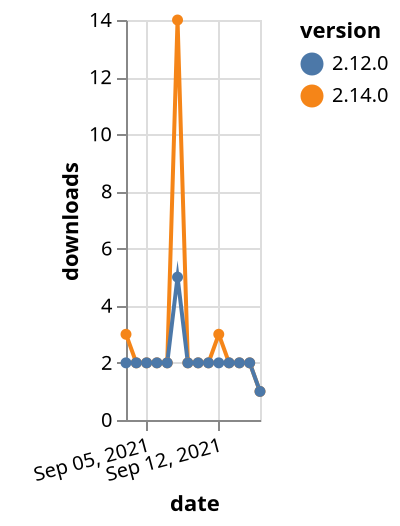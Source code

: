 {"$schema": "https://vega.github.io/schema/vega-lite/v5.json", "description": "A simple bar chart with embedded data.", "data": {"values": [{"date": "2021-09-03", "total": 6831, "delta": 3, "version": "2.14.0"}, {"date": "2021-09-04", "total": 6833, "delta": 2, "version": "2.14.0"}, {"date": "2021-09-05", "total": 6835, "delta": 2, "version": "2.14.0"}, {"date": "2021-09-06", "total": 6837, "delta": 2, "version": "2.14.0"}, {"date": "2021-09-07", "total": 6839, "delta": 2, "version": "2.14.0"}, {"date": "2021-09-08", "total": 6853, "delta": 14, "version": "2.14.0"}, {"date": "2021-09-09", "total": 6855, "delta": 2, "version": "2.14.0"}, {"date": "2021-09-10", "total": 6857, "delta": 2, "version": "2.14.0"}, {"date": "2021-09-11", "total": 6859, "delta": 2, "version": "2.14.0"}, {"date": "2021-09-12", "total": 6862, "delta": 3, "version": "2.14.0"}, {"date": "2021-09-13", "total": 6864, "delta": 2, "version": "2.14.0"}, {"date": "2021-09-14", "total": 6866, "delta": 2, "version": "2.14.0"}, {"date": "2021-09-15", "total": 6868, "delta": 2, "version": "2.14.0"}, {"date": "2021-09-16", "total": 6869, "delta": 1, "version": "2.14.0"}, {"date": "2021-09-03", "total": 3537, "delta": 2, "version": "2.12.0"}, {"date": "2021-09-04", "total": 3539, "delta": 2, "version": "2.12.0"}, {"date": "2021-09-05", "total": 3541, "delta": 2, "version": "2.12.0"}, {"date": "2021-09-06", "total": 3543, "delta": 2, "version": "2.12.0"}, {"date": "2021-09-07", "total": 3545, "delta": 2, "version": "2.12.0"}, {"date": "2021-09-08", "total": 3550, "delta": 5, "version": "2.12.0"}, {"date": "2021-09-09", "total": 3552, "delta": 2, "version": "2.12.0"}, {"date": "2021-09-10", "total": 3554, "delta": 2, "version": "2.12.0"}, {"date": "2021-09-11", "total": 3556, "delta": 2, "version": "2.12.0"}, {"date": "2021-09-12", "total": 3558, "delta": 2, "version": "2.12.0"}, {"date": "2021-09-13", "total": 3560, "delta": 2, "version": "2.12.0"}, {"date": "2021-09-14", "total": 3562, "delta": 2, "version": "2.12.0"}, {"date": "2021-09-15", "total": 3564, "delta": 2, "version": "2.12.0"}, {"date": "2021-09-16", "total": 3565, "delta": 1, "version": "2.12.0"}]}, "width": "container", "mark": {"type": "line", "point": {"filled": true}}, "encoding": {"x": {"field": "date", "type": "temporal", "timeUnit": "yearmonthdate", "title": "date", "axis": {"labelAngle": -15}}, "y": {"field": "delta", "type": "quantitative", "title": "downloads"}, "color": {"field": "version", "type": "nominal"}, "tooltip": {"field": "delta"}}}